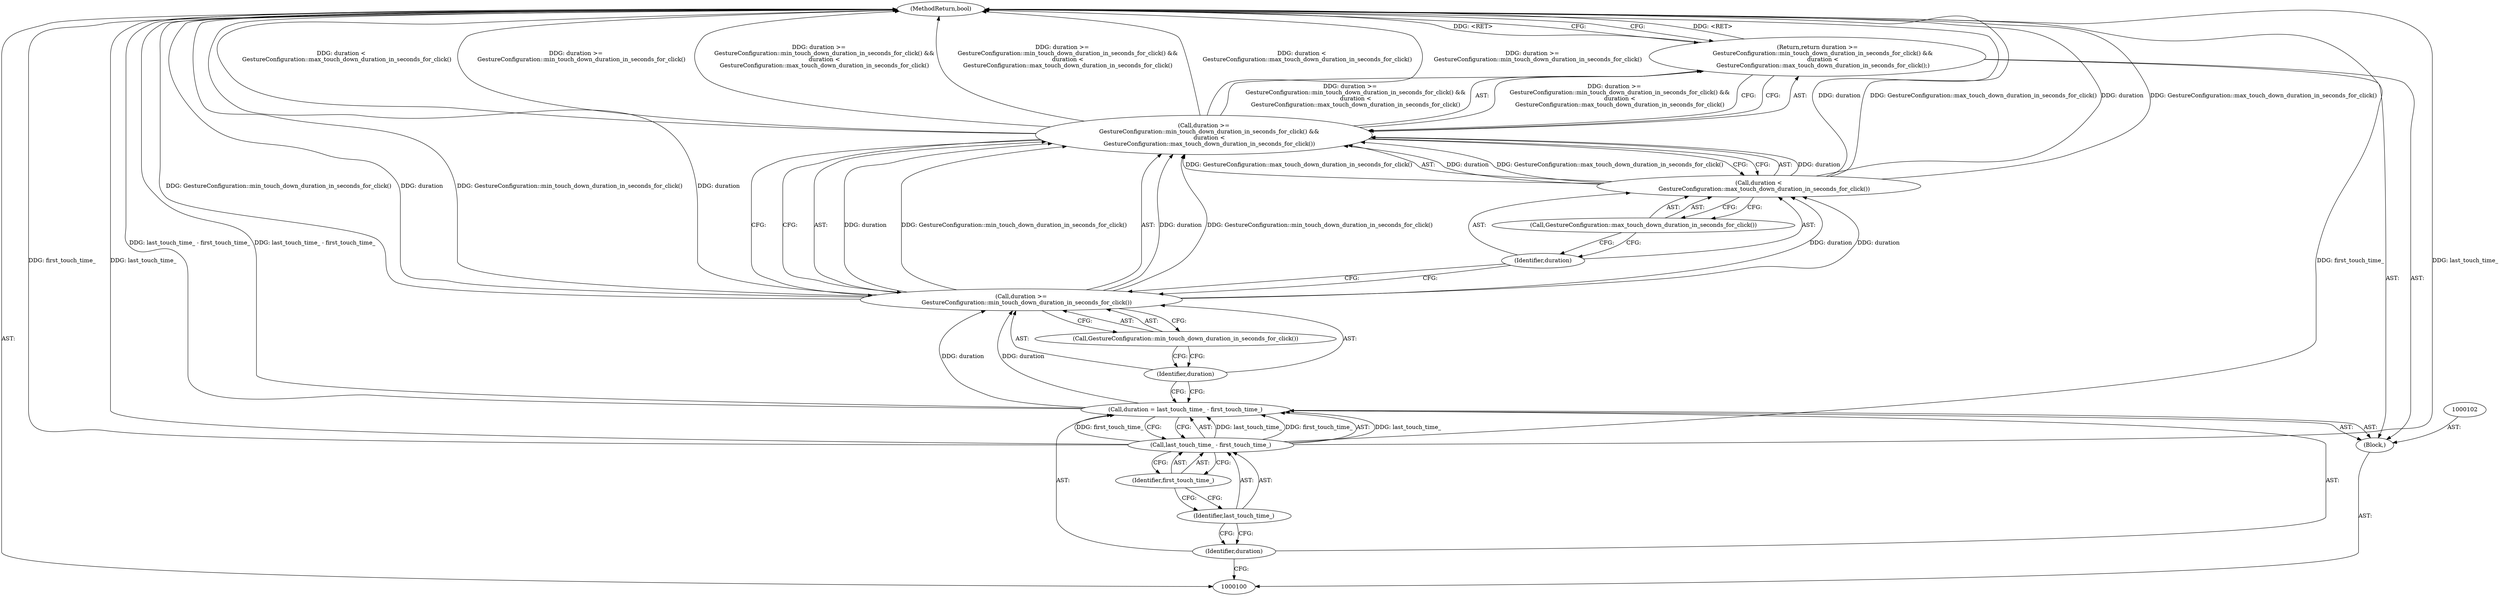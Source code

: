 digraph "0_Chrome_b8573aa643b03a59f4e2c99c72d3511a11cfb0b6_0" {
"1000116" [label="(MethodReturn,bool)"];
"1000101" [label="(Block,)"];
"1000103" [label="(Call,duration = last_touch_time_ - first_touch_time_)"];
"1000104" [label="(Identifier,duration)"];
"1000105" [label="(Call,last_touch_time_ - first_touch_time_)"];
"1000106" [label="(Identifier,last_touch_time_)"];
"1000107" [label="(Identifier,first_touch_time_)"];
"1000108" [label="(Return,return duration >=\n      GestureConfiguration::min_touch_down_duration_in_seconds_for_click() &&\n      duration <\n      GestureConfiguration::max_touch_down_duration_in_seconds_for_click();)"];
"1000109" [label="(Call,duration >=\n      GestureConfiguration::min_touch_down_duration_in_seconds_for_click() &&\n      duration <\n      GestureConfiguration::max_touch_down_duration_in_seconds_for_click())"];
"1000110" [label="(Call,duration >=\n      GestureConfiguration::min_touch_down_duration_in_seconds_for_click())"];
"1000111" [label="(Identifier,duration)"];
"1000112" [label="(Call,GestureConfiguration::min_touch_down_duration_in_seconds_for_click())"];
"1000113" [label="(Call,duration <\n      GestureConfiguration::max_touch_down_duration_in_seconds_for_click())"];
"1000114" [label="(Identifier,duration)"];
"1000115" [label="(Call,GestureConfiguration::max_touch_down_duration_in_seconds_for_click())"];
"1000116" -> "1000100"  [label="AST: "];
"1000116" -> "1000108"  [label="CFG: "];
"1000105" -> "1000116"  [label="DDG: first_touch_time_"];
"1000105" -> "1000116"  [label="DDG: last_touch_time_"];
"1000103" -> "1000116"  [label="DDG: last_touch_time_ - first_touch_time_"];
"1000113" -> "1000116"  [label="DDG: duration"];
"1000113" -> "1000116"  [label="DDG: GestureConfiguration::max_touch_down_duration_in_seconds_for_click()"];
"1000110" -> "1000116"  [label="DDG: GestureConfiguration::min_touch_down_duration_in_seconds_for_click()"];
"1000110" -> "1000116"  [label="DDG: duration"];
"1000109" -> "1000116"  [label="DDG: duration <\n      GestureConfiguration::max_touch_down_duration_in_seconds_for_click()"];
"1000109" -> "1000116"  [label="DDG: duration >=\n      GestureConfiguration::min_touch_down_duration_in_seconds_for_click()"];
"1000109" -> "1000116"  [label="DDG: duration >=\n      GestureConfiguration::min_touch_down_duration_in_seconds_for_click() &&\n      duration <\n      GestureConfiguration::max_touch_down_duration_in_seconds_for_click()"];
"1000108" -> "1000116"  [label="DDG: <RET>"];
"1000101" -> "1000100"  [label="AST: "];
"1000102" -> "1000101"  [label="AST: "];
"1000103" -> "1000101"  [label="AST: "];
"1000108" -> "1000101"  [label="AST: "];
"1000103" -> "1000101"  [label="AST: "];
"1000103" -> "1000105"  [label="CFG: "];
"1000104" -> "1000103"  [label="AST: "];
"1000105" -> "1000103"  [label="AST: "];
"1000111" -> "1000103"  [label="CFG: "];
"1000103" -> "1000116"  [label="DDG: last_touch_time_ - first_touch_time_"];
"1000105" -> "1000103"  [label="DDG: last_touch_time_"];
"1000105" -> "1000103"  [label="DDG: first_touch_time_"];
"1000103" -> "1000110"  [label="DDG: duration"];
"1000104" -> "1000103"  [label="AST: "];
"1000104" -> "1000100"  [label="CFG: "];
"1000106" -> "1000104"  [label="CFG: "];
"1000105" -> "1000103"  [label="AST: "];
"1000105" -> "1000107"  [label="CFG: "];
"1000106" -> "1000105"  [label="AST: "];
"1000107" -> "1000105"  [label="AST: "];
"1000103" -> "1000105"  [label="CFG: "];
"1000105" -> "1000116"  [label="DDG: first_touch_time_"];
"1000105" -> "1000116"  [label="DDG: last_touch_time_"];
"1000105" -> "1000103"  [label="DDG: last_touch_time_"];
"1000105" -> "1000103"  [label="DDG: first_touch_time_"];
"1000106" -> "1000105"  [label="AST: "];
"1000106" -> "1000104"  [label="CFG: "];
"1000107" -> "1000106"  [label="CFG: "];
"1000107" -> "1000105"  [label="AST: "];
"1000107" -> "1000106"  [label="CFG: "];
"1000105" -> "1000107"  [label="CFG: "];
"1000108" -> "1000101"  [label="AST: "];
"1000108" -> "1000109"  [label="CFG: "];
"1000109" -> "1000108"  [label="AST: "];
"1000116" -> "1000108"  [label="CFG: "];
"1000108" -> "1000116"  [label="DDG: <RET>"];
"1000109" -> "1000108"  [label="DDG: duration >=\n      GestureConfiguration::min_touch_down_duration_in_seconds_for_click() &&\n      duration <\n      GestureConfiguration::max_touch_down_duration_in_seconds_for_click()"];
"1000109" -> "1000108"  [label="AST: "];
"1000109" -> "1000110"  [label="CFG: "];
"1000109" -> "1000113"  [label="CFG: "];
"1000110" -> "1000109"  [label="AST: "];
"1000113" -> "1000109"  [label="AST: "];
"1000108" -> "1000109"  [label="CFG: "];
"1000109" -> "1000116"  [label="DDG: duration <\n      GestureConfiguration::max_touch_down_duration_in_seconds_for_click()"];
"1000109" -> "1000116"  [label="DDG: duration >=\n      GestureConfiguration::min_touch_down_duration_in_seconds_for_click()"];
"1000109" -> "1000116"  [label="DDG: duration >=\n      GestureConfiguration::min_touch_down_duration_in_seconds_for_click() &&\n      duration <\n      GestureConfiguration::max_touch_down_duration_in_seconds_for_click()"];
"1000109" -> "1000108"  [label="DDG: duration >=\n      GestureConfiguration::min_touch_down_duration_in_seconds_for_click() &&\n      duration <\n      GestureConfiguration::max_touch_down_duration_in_seconds_for_click()"];
"1000110" -> "1000109"  [label="DDG: duration"];
"1000110" -> "1000109"  [label="DDG: GestureConfiguration::min_touch_down_duration_in_seconds_for_click()"];
"1000113" -> "1000109"  [label="DDG: duration"];
"1000113" -> "1000109"  [label="DDG: GestureConfiguration::max_touch_down_duration_in_seconds_for_click()"];
"1000110" -> "1000109"  [label="AST: "];
"1000110" -> "1000112"  [label="CFG: "];
"1000111" -> "1000110"  [label="AST: "];
"1000112" -> "1000110"  [label="AST: "];
"1000114" -> "1000110"  [label="CFG: "];
"1000109" -> "1000110"  [label="CFG: "];
"1000110" -> "1000116"  [label="DDG: GestureConfiguration::min_touch_down_duration_in_seconds_for_click()"];
"1000110" -> "1000116"  [label="DDG: duration"];
"1000110" -> "1000109"  [label="DDG: duration"];
"1000110" -> "1000109"  [label="DDG: GestureConfiguration::min_touch_down_duration_in_seconds_for_click()"];
"1000103" -> "1000110"  [label="DDG: duration"];
"1000110" -> "1000113"  [label="DDG: duration"];
"1000111" -> "1000110"  [label="AST: "];
"1000111" -> "1000103"  [label="CFG: "];
"1000112" -> "1000111"  [label="CFG: "];
"1000112" -> "1000110"  [label="AST: "];
"1000112" -> "1000111"  [label="CFG: "];
"1000110" -> "1000112"  [label="CFG: "];
"1000113" -> "1000109"  [label="AST: "];
"1000113" -> "1000115"  [label="CFG: "];
"1000114" -> "1000113"  [label="AST: "];
"1000115" -> "1000113"  [label="AST: "];
"1000109" -> "1000113"  [label="CFG: "];
"1000113" -> "1000116"  [label="DDG: duration"];
"1000113" -> "1000116"  [label="DDG: GestureConfiguration::max_touch_down_duration_in_seconds_for_click()"];
"1000113" -> "1000109"  [label="DDG: duration"];
"1000113" -> "1000109"  [label="DDG: GestureConfiguration::max_touch_down_duration_in_seconds_for_click()"];
"1000110" -> "1000113"  [label="DDG: duration"];
"1000114" -> "1000113"  [label="AST: "];
"1000114" -> "1000110"  [label="CFG: "];
"1000115" -> "1000114"  [label="CFG: "];
"1000115" -> "1000113"  [label="AST: "];
"1000115" -> "1000114"  [label="CFG: "];
"1000113" -> "1000115"  [label="CFG: "];
}
